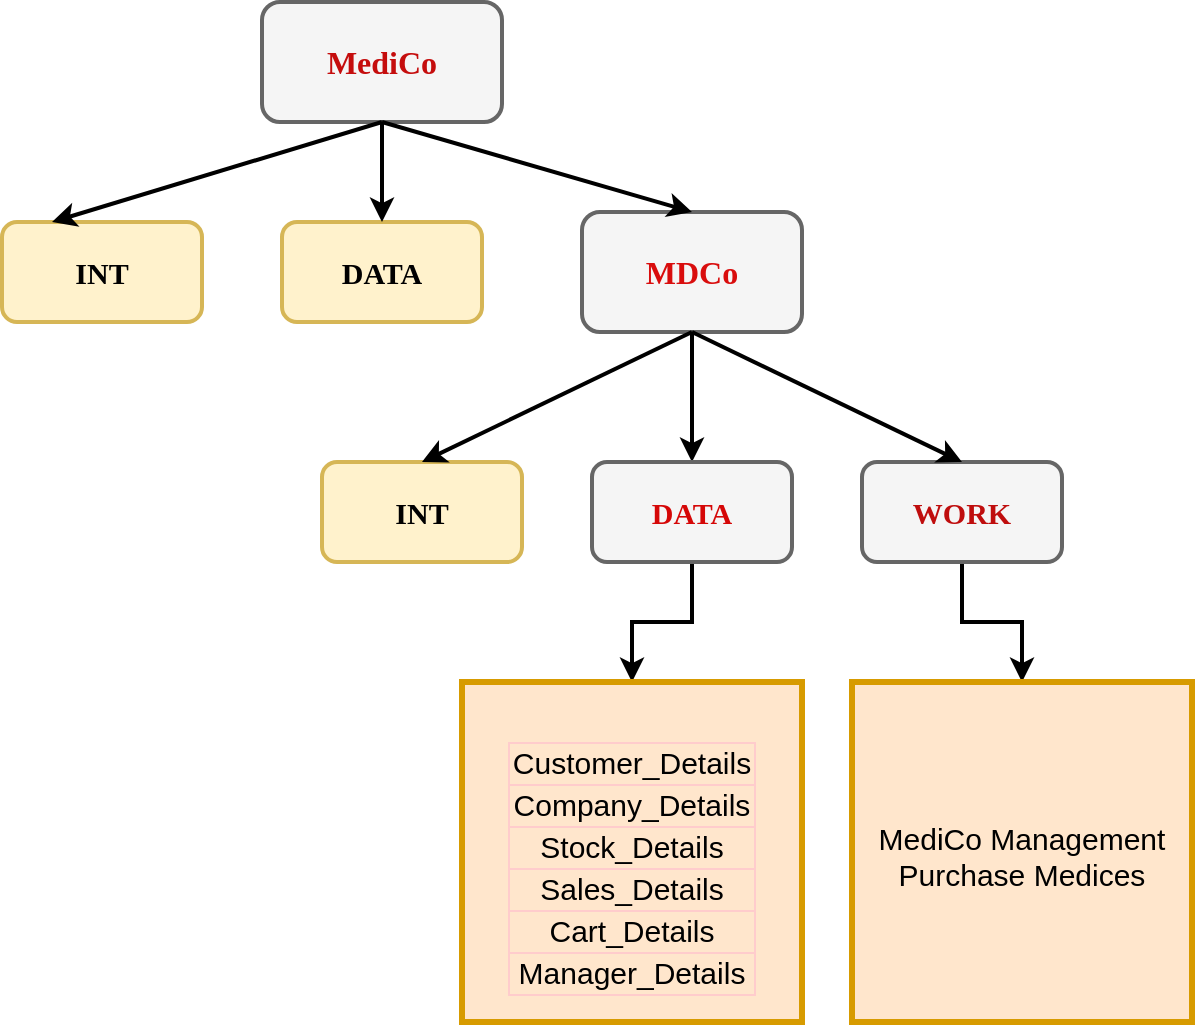 <mxfile version="23.1.5" type="github">
  <diagram name="Page-1" id="4917EkgihMTg3EP5hPOT">
    <mxGraphModel dx="1050" dy="522" grid="0" gridSize="10" guides="1" tooltips="1" connect="1" arrows="1" fold="1" page="1" pageScale="1" pageWidth="850" pageHeight="1100" math="0" shadow="0">
      <root>
        <mxCell id="0" />
        <mxCell id="1" parent="0" />
        <mxCell id="70VL_l66NiUJdcgcg8E1-1" value="&lt;font size=&quot;1&quot; color=&quot;#c50d0d&quot; style=&quot;&quot; face=&quot;Verdana&quot;&gt;&lt;b style=&quot;font-size: 16px;&quot;&gt;MediCo&lt;/b&gt;&lt;/font&gt;" style="rounded=1;whiteSpace=wrap;html=1;hachureGap=4;strokeWidth=2;fillColor=#f5f5f5;fontColor=#333333;strokeColor=#666666;" vertex="1" parent="1">
          <mxGeometry x="190" y="90" width="120" height="60" as="geometry" />
        </mxCell>
        <mxCell id="70VL_l66NiUJdcgcg8E1-2" value="&lt;font size=&quot;1&quot; face=&quot;Verdana&quot; style=&quot;&quot;&gt;&lt;b style=&quot;font-size: 15px;&quot;&gt;INT&lt;/b&gt;&lt;/font&gt;" style="rounded=1;whiteSpace=wrap;html=1;hachureGap=4;strokeWidth=2;fillColor=#fff2cc;strokeColor=#d6b656;" vertex="1" parent="1">
          <mxGeometry x="60" y="200" width="100" height="50" as="geometry" />
        </mxCell>
        <mxCell id="70VL_l66NiUJdcgcg8E1-4" value="" style="endArrow=classic;html=1;rounded=0;hachureGap=4;exitX=0.5;exitY=1;exitDx=0;exitDy=0;entryX=0.25;entryY=0;entryDx=0;entryDy=0;strokeWidth=2;endFill=1;" edge="1" parent="1" source="70VL_l66NiUJdcgcg8E1-1" target="70VL_l66NiUJdcgcg8E1-2">
          <mxGeometry width="50" height="50" relative="1" as="geometry">
            <mxPoint x="200" y="320" as="sourcePoint" />
            <mxPoint x="250" y="270" as="targetPoint" />
          </mxGeometry>
        </mxCell>
        <mxCell id="70VL_l66NiUJdcgcg8E1-6" value="&lt;font size=&quot;1&quot; face=&quot;Verdana&quot;&gt;&lt;b style=&quot;font-size: 15px;&quot;&gt;DATA&lt;/b&gt;&lt;/font&gt;" style="rounded=1;whiteSpace=wrap;html=1;hachureGap=4;strokeWidth=2;fillColor=#fff2cc;strokeColor=#d6b656;" vertex="1" parent="1">
          <mxGeometry x="200" y="200" width="100" height="50" as="geometry" />
        </mxCell>
        <mxCell id="70VL_l66NiUJdcgcg8E1-16" value="" style="edgeStyle=orthogonalEdgeStyle;rounded=0;hachureGap=4;orthogonalLoop=1;jettySize=auto;html=1;endArrow=classic;endFill=1;strokeWidth=2;" edge="1" parent="1" source="70VL_l66NiUJdcgcg8E1-7" target="70VL_l66NiUJdcgcg8E1-12">
          <mxGeometry relative="1" as="geometry" />
        </mxCell>
        <mxCell id="70VL_l66NiUJdcgcg8E1-7" value="&lt;font color=&quot;#d90d0d&quot; face=&quot;Verdana&quot;&gt;&lt;span style=&quot;font-size: 16px;&quot;&gt;&lt;b&gt;MDCo&lt;/b&gt;&lt;/span&gt;&lt;/font&gt;" style="rounded=1;whiteSpace=wrap;html=1;hachureGap=4;strokeWidth=2;fillColor=#f5f5f5;fontColor=#333333;strokeColor=#666666;" vertex="1" parent="1">
          <mxGeometry x="350" y="195" width="110" height="60" as="geometry" />
        </mxCell>
        <mxCell id="70VL_l66NiUJdcgcg8E1-8" value="" style="endArrow=classic;html=1;rounded=0;hachureGap=4;exitX=0.5;exitY=1;exitDx=0;exitDy=0;entryX=0.5;entryY=0;entryDx=0;entryDy=0;strokeWidth=2;endFill=1;" edge="1" parent="1" source="70VL_l66NiUJdcgcg8E1-1" target="70VL_l66NiUJdcgcg8E1-6">
          <mxGeometry width="50" height="50" relative="1" as="geometry">
            <mxPoint x="210" y="390" as="sourcePoint" />
            <mxPoint x="240" y="320" as="targetPoint" />
          </mxGeometry>
        </mxCell>
        <mxCell id="70VL_l66NiUJdcgcg8E1-9" value="" style="endArrow=classic;html=1;rounded=0;hachureGap=4;exitX=0.5;exitY=1;exitDx=0;exitDy=0;entryX=0.5;entryY=0;entryDx=0;entryDy=0;strokeWidth=2;endFill=1;" edge="1" parent="1" source="70VL_l66NiUJdcgcg8E1-1" target="70VL_l66NiUJdcgcg8E1-7">
          <mxGeometry width="50" height="50" relative="1" as="geometry">
            <mxPoint x="350" y="370" as="sourcePoint" />
            <mxPoint x="400" y="320" as="targetPoint" />
          </mxGeometry>
        </mxCell>
        <mxCell id="70VL_l66NiUJdcgcg8E1-10" value="&lt;font size=&quot;1&quot; face=&quot;Verdana&quot; style=&quot;&quot;&gt;&lt;b style=&quot;font-size: 15px;&quot;&gt;INT&lt;/b&gt;&lt;/font&gt;" style="rounded=1;whiteSpace=wrap;html=1;hachureGap=4;strokeWidth=2;fillColor=#fff2cc;strokeColor=#d6b656;" vertex="1" parent="1">
          <mxGeometry x="220" y="320" width="100" height="50" as="geometry" />
        </mxCell>
        <mxCell id="70VL_l66NiUJdcgcg8E1-23" value="" style="edgeStyle=orthogonalEdgeStyle;rounded=0;hachureGap=4;orthogonalLoop=1;jettySize=auto;html=1;strokeWidth=2;endArrow=classic;endFill=1;" edge="1" parent="1" source="70VL_l66NiUJdcgcg8E1-12" target="70VL_l66NiUJdcgcg8E1-22">
          <mxGeometry relative="1" as="geometry" />
        </mxCell>
        <mxCell id="70VL_l66NiUJdcgcg8E1-12" value="&lt;font size=&quot;1&quot; color=&quot;#d50707&quot; face=&quot;Verdana&quot;&gt;&lt;b style=&quot;font-size: 15px;&quot;&gt;DATA&lt;/b&gt;&lt;/font&gt;" style="rounded=1;whiteSpace=wrap;html=1;hachureGap=4;strokeWidth=2;fillColor=#f5f5f5;fontColor=#333333;strokeColor=#666666;" vertex="1" parent="1">
          <mxGeometry x="355" y="320" width="100" height="50" as="geometry" />
        </mxCell>
        <mxCell id="70VL_l66NiUJdcgcg8E1-25" value="" style="edgeStyle=orthogonalEdgeStyle;rounded=0;hachureGap=4;orthogonalLoop=1;jettySize=auto;html=1;strokeWidth=2;endArrow=classic;endFill=1;" edge="1" parent="1" source="70VL_l66NiUJdcgcg8E1-13" target="70VL_l66NiUJdcgcg8E1-24">
          <mxGeometry relative="1" as="geometry" />
        </mxCell>
        <mxCell id="70VL_l66NiUJdcgcg8E1-13" value="&lt;font size=&quot;1&quot; color=&quot;#bf0d0d&quot; face=&quot;Verdana&quot;&gt;&lt;b style=&quot;font-size: 15px;&quot;&gt;WORK&lt;/b&gt;&lt;/font&gt;" style="rounded=1;whiteSpace=wrap;html=1;hachureGap=4;strokeWidth=2;fillColor=#f5f5f5;fontColor=#333333;strokeColor=#666666;" vertex="1" parent="1">
          <mxGeometry x="490" y="320" width="100" height="50" as="geometry" />
        </mxCell>
        <mxCell id="70VL_l66NiUJdcgcg8E1-17" value="" style="endArrow=classic;html=1;rounded=0;hachureGap=4;exitX=0.5;exitY=1;exitDx=0;exitDy=0;entryX=0.5;entryY=0;entryDx=0;entryDy=0;strokeWidth=2;endFill=1;" edge="1" parent="1" source="70VL_l66NiUJdcgcg8E1-7" target="70VL_l66NiUJdcgcg8E1-10">
          <mxGeometry width="50" height="50" relative="1" as="geometry">
            <mxPoint x="300" y="370" as="sourcePoint" />
            <mxPoint x="350" y="320" as="targetPoint" />
          </mxGeometry>
        </mxCell>
        <mxCell id="70VL_l66NiUJdcgcg8E1-18" value="" style="endArrow=classic;html=1;rounded=0;hachureGap=4;exitX=0.5;exitY=1;exitDx=0;exitDy=0;entryX=0.5;entryY=0;entryDx=0;entryDy=0;endFill=1;strokeWidth=2;" edge="1" parent="1" source="70VL_l66NiUJdcgcg8E1-7" target="70VL_l66NiUJdcgcg8E1-13">
          <mxGeometry width="50" height="50" relative="1" as="geometry">
            <mxPoint x="300" y="370" as="sourcePoint" />
            <mxPoint x="350" y="320" as="targetPoint" />
          </mxGeometry>
        </mxCell>
        <mxCell id="70VL_l66NiUJdcgcg8E1-22" value="&lt;p style=&quot;line-height: 0%; font-size: 15px;&quot;&gt;&lt;/p&gt;&lt;table align=&quot;right&quot; style=&quot;border: 1px solid rgb(255, 204, 204); border-collapse: collapse; font-size: 15px;&quot; border=&quot;1&quot;&gt;&lt;tbody&gt;&lt;tr&gt;&lt;td&gt;&lt;font style=&quot;font-size: 15px;&quot;&gt;Customer_Details&lt;/font&gt;&lt;/td&gt;&lt;/tr&gt;&lt;tr&gt;&lt;td&gt;&lt;font style=&quot;font-size: 15px;&quot;&gt;Company_Details&lt;/font&gt;&lt;/td&gt;&lt;/tr&gt;&lt;tr&gt;&lt;td&gt;&lt;font style=&quot;font-size: 15px;&quot;&gt;Stock_Details&lt;/font&gt;&lt;/td&gt;&lt;/tr&gt;&lt;tr&gt;&lt;td&gt;&lt;font style=&quot;font-size: 15px;&quot;&gt;Sales_Details&lt;/font&gt;&lt;/td&gt;&lt;/tr&gt;&lt;tr&gt;&lt;td&gt;&lt;font style=&quot;font-size: 15px;&quot;&gt;Cart_Details&lt;/font&gt;&lt;/td&gt;&lt;/tr&gt;&lt;tr&gt;&lt;td&gt;&lt;font style=&quot;font-size: 15px;&quot;&gt;Manager_Details&lt;/font&gt;&lt;/td&gt;&lt;/tr&gt;&lt;/tbody&gt;&lt;/table&gt;&lt;p style=&quot;font-size: 15px;&quot;&gt;&lt;/p&gt;" style="whiteSpace=wrap;html=1;aspect=fixed;hachureGap=4;strokeWidth=3;fillColor=#ffe6cc;strokeColor=#d79b00;" vertex="1" parent="1">
          <mxGeometry x="290" y="430" width="170" height="170" as="geometry" />
        </mxCell>
        <mxCell id="70VL_l66NiUJdcgcg8E1-24" value="&lt;p style=&quot;line-height: 130%; font-size: 16px;&quot;&gt;&lt;/p&gt;&lt;font style=&quot;font-size: 15px;&quot;&gt;MediCo Management&lt;br&gt;Purchase Medices&lt;/font&gt;&lt;br&gt;&lt;p&gt;&lt;/p&gt;" style="whiteSpace=wrap;html=1;aspect=fixed;hachureGap=4;strokeWidth=3;fillColor=#ffe6cc;strokeColor=#d79b00;" vertex="1" parent="1">
          <mxGeometry x="485" y="430" width="170" height="170" as="geometry" />
        </mxCell>
      </root>
    </mxGraphModel>
  </diagram>
</mxfile>
